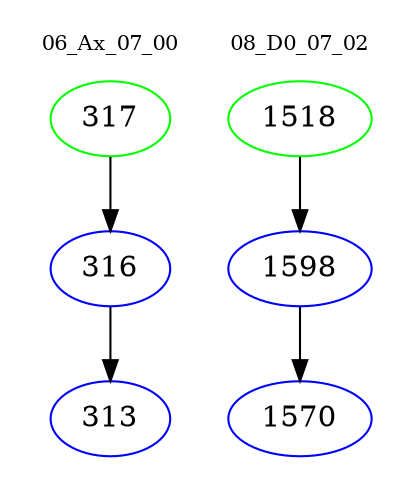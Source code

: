 digraph{
subgraph cluster_0 {
color = white
label = "06_Ax_07_00";
fontsize=10;
T0_317 [label="317", color="green"]
T0_317 -> T0_316 [color="black"]
T0_316 [label="316", color="blue"]
T0_316 -> T0_313 [color="black"]
T0_313 [label="313", color="blue"]
}
subgraph cluster_1 {
color = white
label = "08_D0_07_02";
fontsize=10;
T1_1518 [label="1518", color="green"]
T1_1518 -> T1_1598 [color="black"]
T1_1598 [label="1598", color="blue"]
T1_1598 -> T1_1570 [color="black"]
T1_1570 [label="1570", color="blue"]
}
}
